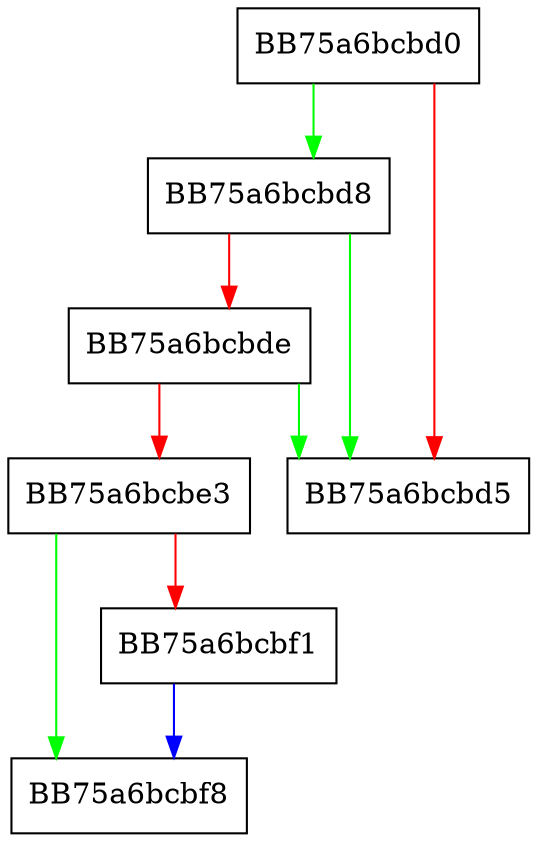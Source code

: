 digraph NativeWrapper_GetAttribute {
  node [shape="box"];
  graph [splines=ortho];
  BB75a6bcbd0 -> BB75a6bcbd8 [color="green"];
  BB75a6bcbd0 -> BB75a6bcbd5 [color="red"];
  BB75a6bcbd8 -> BB75a6bcbd5 [color="green"];
  BB75a6bcbd8 -> BB75a6bcbde [color="red"];
  BB75a6bcbde -> BB75a6bcbd5 [color="green"];
  BB75a6bcbde -> BB75a6bcbe3 [color="red"];
  BB75a6bcbe3 -> BB75a6bcbf8 [color="green"];
  BB75a6bcbe3 -> BB75a6bcbf1 [color="red"];
  BB75a6bcbf1 -> BB75a6bcbf8 [color="blue"];
}